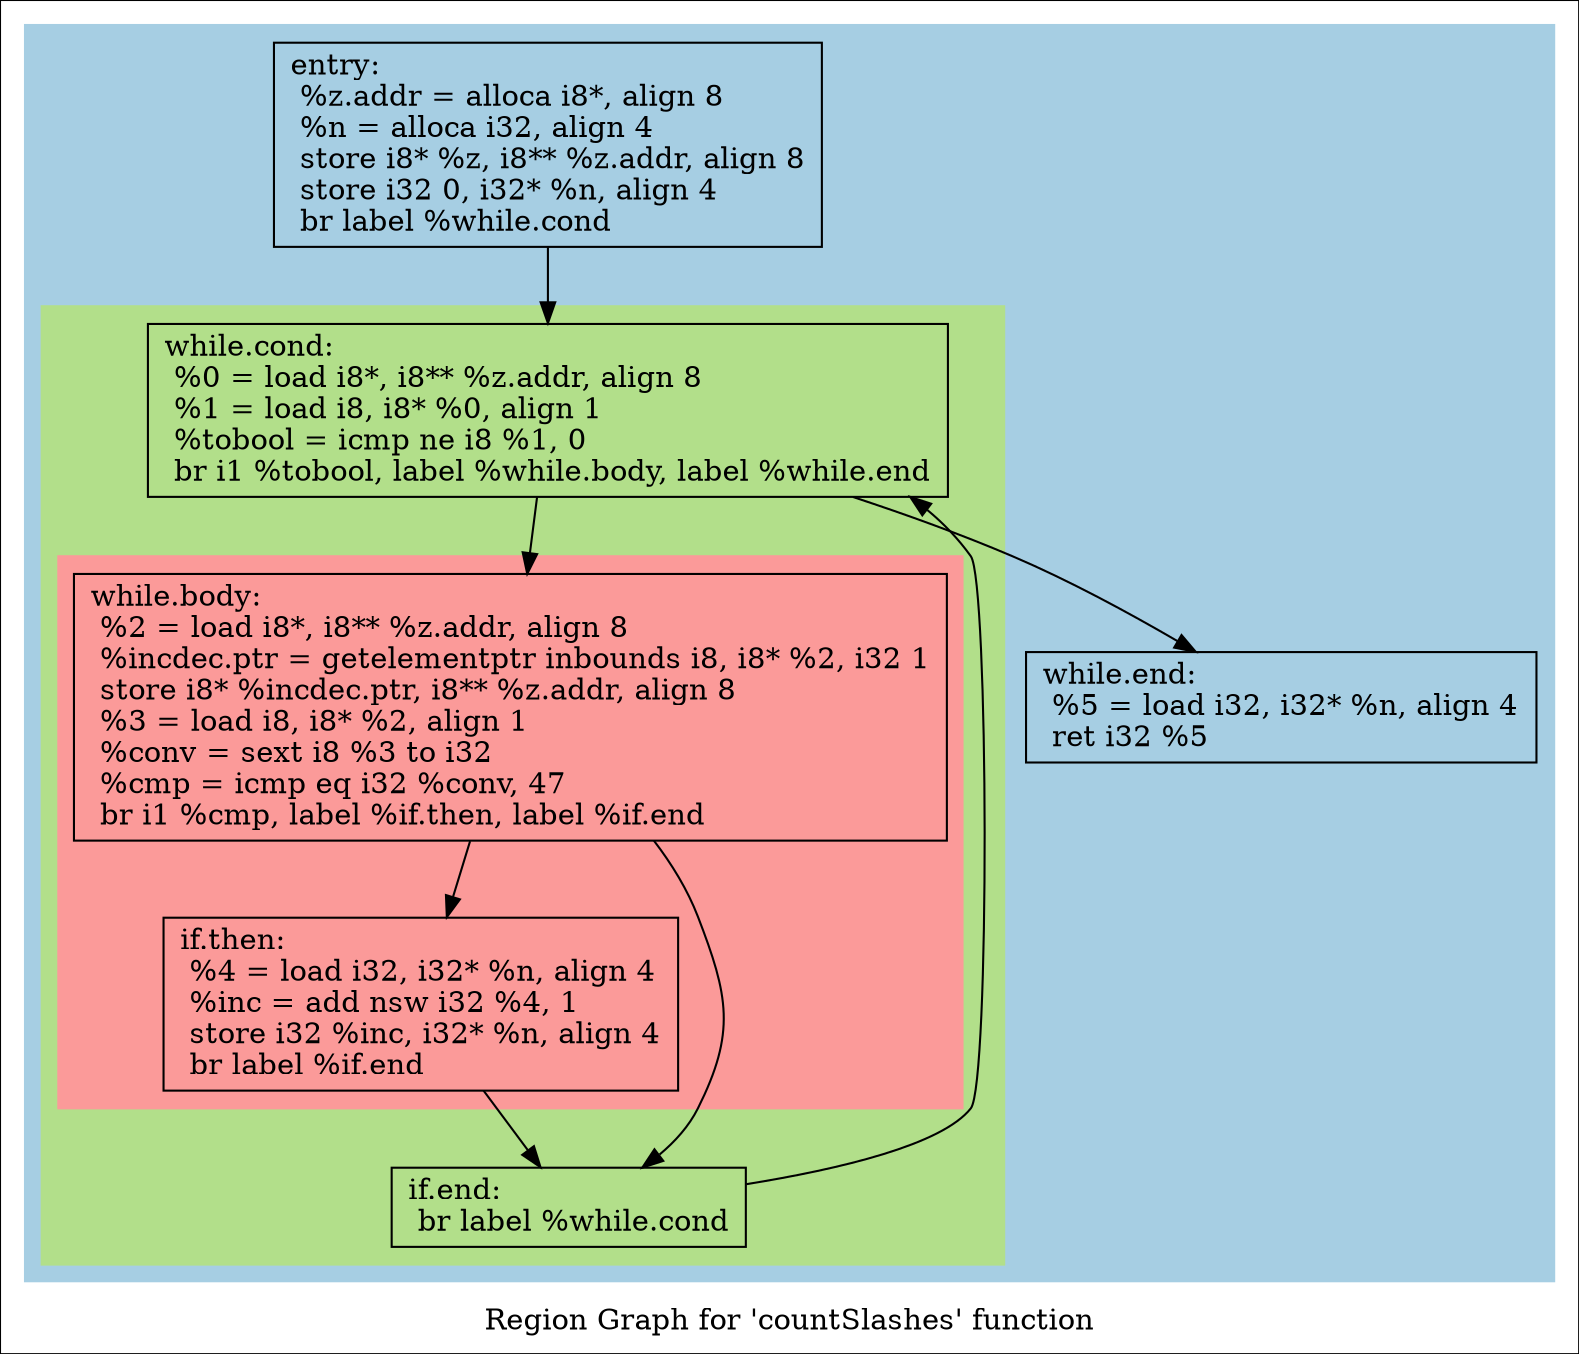 digraph "Region Graph for 'countSlashes' function" {
	label="Region Graph for 'countSlashes' function";

	Node0x8ae3e0 [shape=record,label="{entry:\l  %z.addr = alloca i8*, align 8\l  %n = alloca i32, align 4\l  store i8* %z, i8** %z.addr, align 8\l  store i32 0, i32* %n, align 4\l  br label %while.cond\l}"];
	Node0x8ae3e0 -> Node0x8cb290;
	Node0x8cb290 [shape=record,label="{while.cond:                                       \l  %0 = load i8*, i8** %z.addr, align 8\l  %1 = load i8, i8* %0, align 1\l  %tobool = icmp ne i8 %1, 0\l  br i1 %tobool, label %while.body, label %while.end\l}"];
	Node0x8cb290 -> Node0x90d560;
	Node0x8cb290 -> Node0x926b70;
	Node0x90d560 [shape=record,label="{while.body:                                       \l  %2 = load i8*, i8** %z.addr, align 8\l  %incdec.ptr = getelementptr inbounds i8, i8* %2, i32 1\l  store i8* %incdec.ptr, i8** %z.addr, align 8\l  %3 = load i8, i8* %2, align 1\l  %conv = sext i8 %3 to i32\l  %cmp = icmp eq i32 %conv, 47\l  br i1 %cmp, label %if.then, label %if.end\l}"];
	Node0x90d560 -> Node0x922120;
	Node0x90d560 -> Node0x924560;
	Node0x922120 [shape=record,label="{if.then:                                          \l  %4 = load i32, i32* %n, align 4\l  %inc = add nsw i32 %4, 1\l  store i32 %inc, i32* %n, align 4\l  br label %if.end\l}"];
	Node0x922120 -> Node0x924560;
	Node0x924560 [shape=record,label="{if.end:                                           \l  br label %while.cond\l}"];
	Node0x924560 -> Node0x8cb290[constraint=false];
	Node0x926b70 [shape=record,label="{while.end:                                        \l  %5 = load i32, i32* %n, align 4\l  ret i32 %5\l}"];
	colorscheme = "paired12"
        subgraph cluster_0x9b8b20 {
          label = "";
          style = filled;
          color = 1
          subgraph cluster_0x9bee10 {
            label = "";
            style = filled;
            color = 3
            subgraph cluster_0x9bed90 {
              label = "";
              style = filled;
              color = 5
              Node0x90d560;
              Node0x922120;
            }
            Node0x8cb290;
            Node0x924560;
          }
          Node0x8ae3e0;
          Node0x926b70;
        }
}
